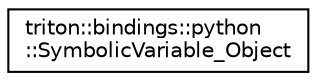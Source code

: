 digraph "Graphical Class Hierarchy"
{
  edge [fontname="Helvetica",fontsize="10",labelfontname="Helvetica",labelfontsize="10"];
  node [fontname="Helvetica",fontsize="10",shape=record];
  rankdir="LR";
  Node0 [label="triton::bindings::python\l::SymbolicVariable_Object",height=0.2,width=0.4,color="black", fillcolor="white", style="filled",URL="$structtriton_1_1bindings_1_1python_1_1SymbolicVariable__Object.html",tooltip="pySymbolicVariable object. "];
}
